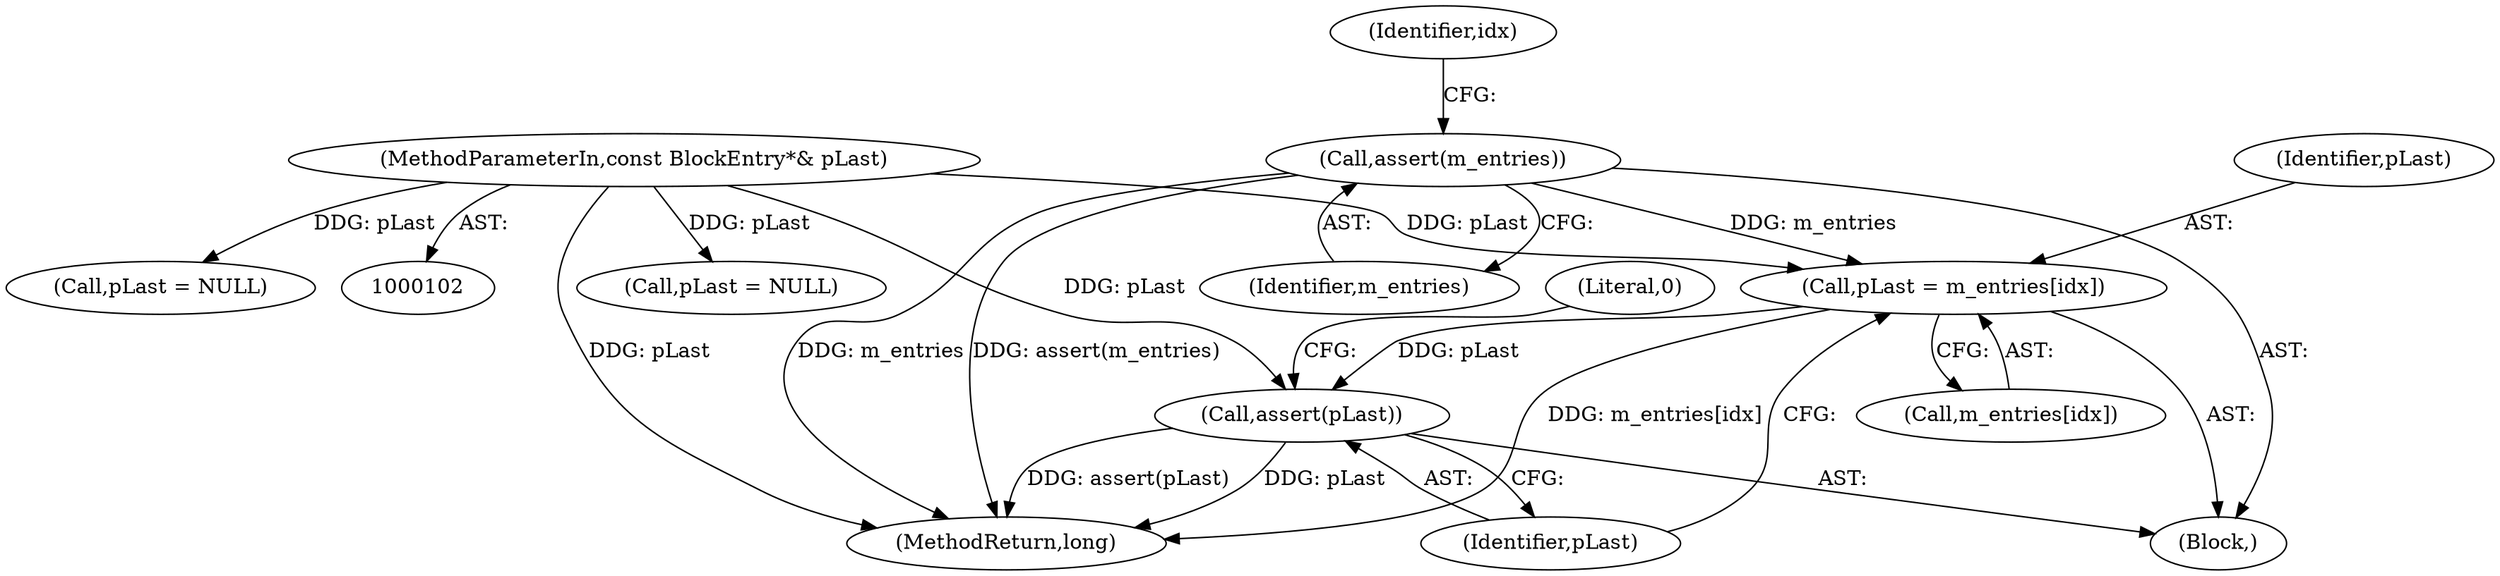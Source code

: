 digraph "1_Android_04839626ed859623901ebd3a5fd483982186b59d_100@array" {
"1000148" [label="(Call,pLast = m_entries[idx])"];
"1000140" [label="(Call,assert(m_entries))"];
"1000103" [label="(MethodParameterIn,const BlockEntry*& pLast)"];
"1000153" [label="(Call,assert(pLast))"];
"1000104" [label="(Block,)"];
"1000144" [label="(Identifier,idx)"];
"1000153" [label="(Call,assert(pLast))"];
"1000103" [label="(MethodParameterIn,const BlockEntry*& pLast)"];
"1000141" [label="(Identifier,m_entries)"];
"1000149" [label="(Identifier,pLast)"];
"1000150" [label="(Call,m_entries[idx])"];
"1000120" [label="(Call,pLast = NULL)"];
"1000135" [label="(Call,pLast = NULL)"];
"1000156" [label="(Literal,0)"];
"1000157" [label="(MethodReturn,long)"];
"1000148" [label="(Call,pLast = m_entries[idx])"];
"1000154" [label="(Identifier,pLast)"];
"1000140" [label="(Call,assert(m_entries))"];
"1000148" -> "1000104"  [label="AST: "];
"1000148" -> "1000150"  [label="CFG: "];
"1000149" -> "1000148"  [label="AST: "];
"1000150" -> "1000148"  [label="AST: "];
"1000154" -> "1000148"  [label="CFG: "];
"1000148" -> "1000157"  [label="DDG: m_entries[idx]"];
"1000140" -> "1000148"  [label="DDG: m_entries"];
"1000103" -> "1000148"  [label="DDG: pLast"];
"1000148" -> "1000153"  [label="DDG: pLast"];
"1000140" -> "1000104"  [label="AST: "];
"1000140" -> "1000141"  [label="CFG: "];
"1000141" -> "1000140"  [label="AST: "];
"1000144" -> "1000140"  [label="CFG: "];
"1000140" -> "1000157"  [label="DDG: assert(m_entries)"];
"1000140" -> "1000157"  [label="DDG: m_entries"];
"1000103" -> "1000102"  [label="AST: "];
"1000103" -> "1000157"  [label="DDG: pLast"];
"1000103" -> "1000120"  [label="DDG: pLast"];
"1000103" -> "1000135"  [label="DDG: pLast"];
"1000103" -> "1000153"  [label="DDG: pLast"];
"1000153" -> "1000104"  [label="AST: "];
"1000153" -> "1000154"  [label="CFG: "];
"1000154" -> "1000153"  [label="AST: "];
"1000156" -> "1000153"  [label="CFG: "];
"1000153" -> "1000157"  [label="DDG: pLast"];
"1000153" -> "1000157"  [label="DDG: assert(pLast)"];
}
